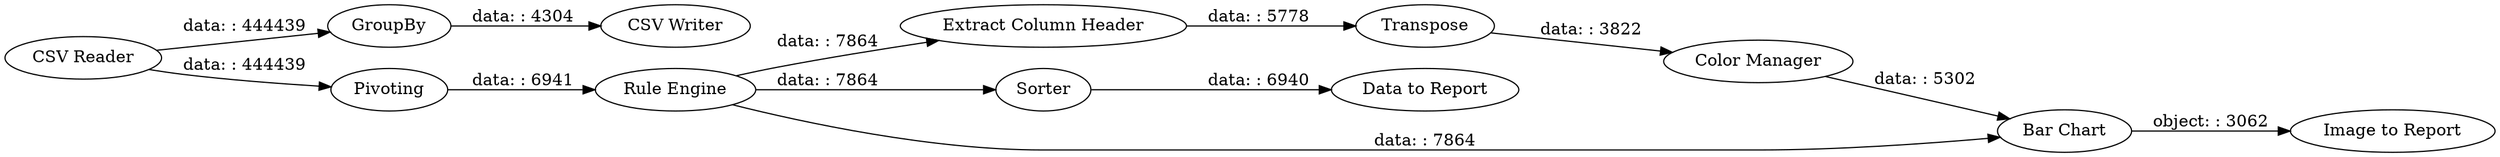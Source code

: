digraph {
	"-3265874234268282411_17" [label="CSV Reader"]
	"-3265874234268282411_12" [label="Rule Engine"]
	"-3265874234268282411_8" [label="Extract Column Header"]
	"-3265874234268282411_6" [label="Color Manager"]
	"-3265874234268282411_16" [label=GroupBy]
	"-3265874234268282411_4" [label=Sorter]
	"-3265874234268282411_7" [label="Bar Chart"]
	"-3265874234268282411_15" [label="CSV Writer"]
	"-3265874234268282411_2" [label=Pivoting]
	"-3265874234268282411_10" [label="Image to Report"]
	"-3265874234268282411_11" [label="Data to Report"]
	"-3265874234268282411_9" [label=Transpose]
	"-3265874234268282411_4" -> "-3265874234268282411_11" [label="data: : 6940"]
	"-3265874234268282411_2" -> "-3265874234268282411_12" [label="data: : 6941"]
	"-3265874234268282411_7" -> "-3265874234268282411_10" [label="object: : 3062"]
	"-3265874234268282411_12" -> "-3265874234268282411_4" [label="data: : 7864"]
	"-3265874234268282411_12" -> "-3265874234268282411_8" [label="data: : 7864"]
	"-3265874234268282411_16" -> "-3265874234268282411_15" [label="data: : 4304"]
	"-3265874234268282411_17" -> "-3265874234268282411_2" [label="data: : 444439"]
	"-3265874234268282411_6" -> "-3265874234268282411_7" [label="data: : 5302"]
	"-3265874234268282411_12" -> "-3265874234268282411_7" [label="data: : 7864"]
	"-3265874234268282411_17" -> "-3265874234268282411_16" [label="data: : 444439"]
	"-3265874234268282411_8" -> "-3265874234268282411_9" [label="data: : 5778"]
	"-3265874234268282411_9" -> "-3265874234268282411_6" [label="data: : 3822"]
	rankdir=LR
}

